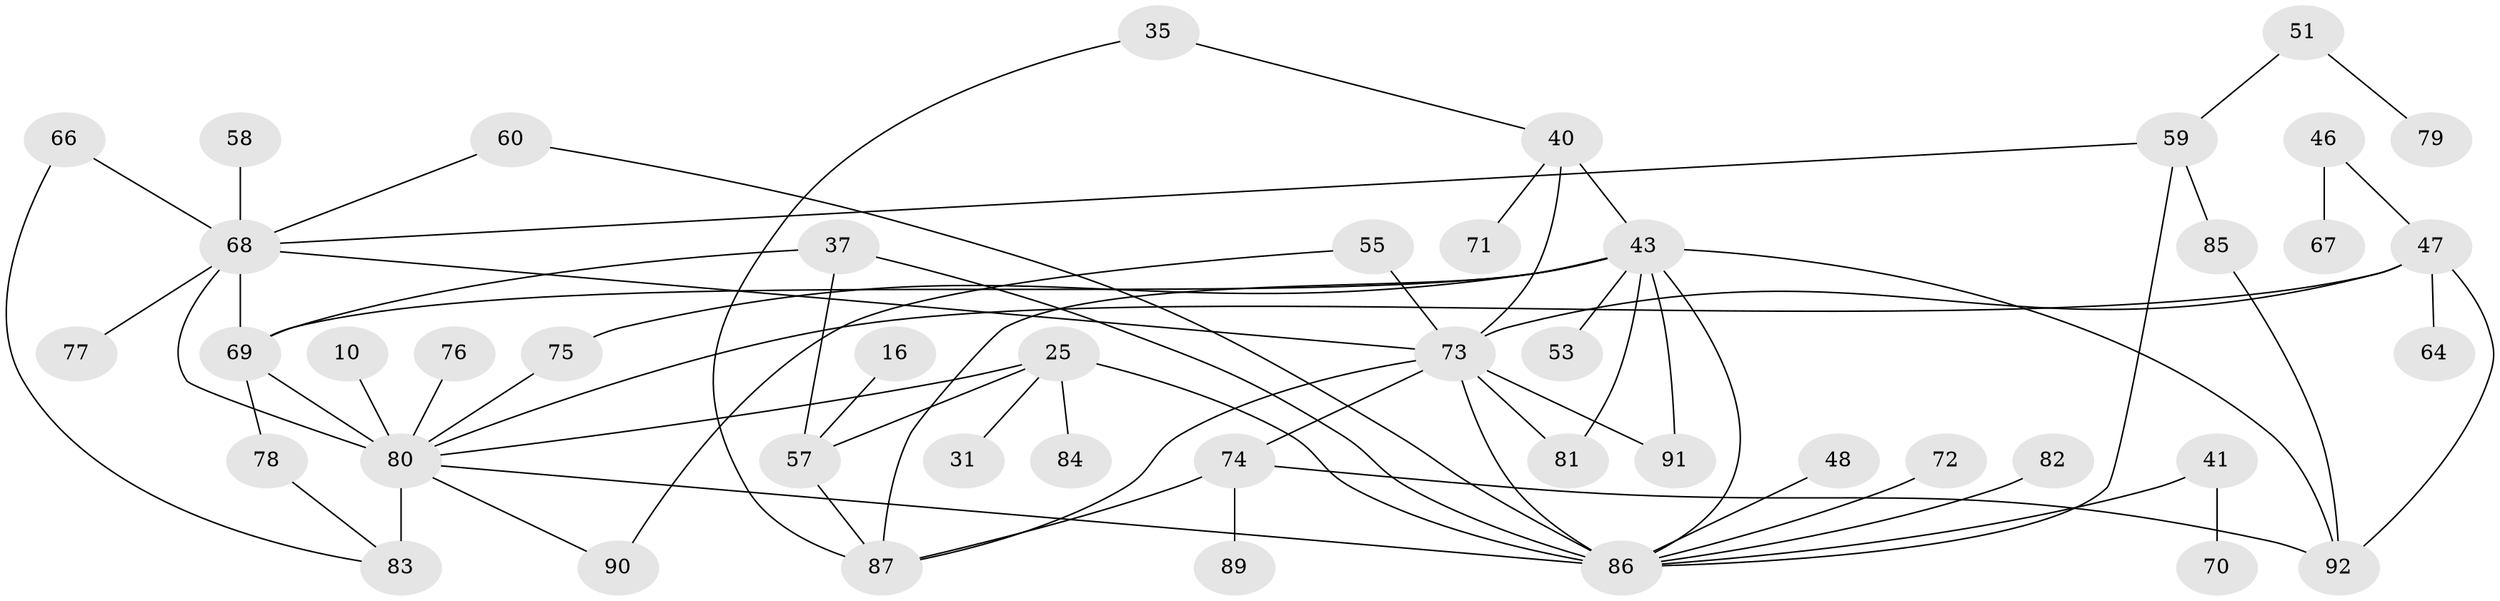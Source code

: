 // original degree distribution, {6: 0.06521739130434782, 7: 0.021739130434782608, 5: 0.06521739130434782, 4: 0.13043478260869565, 2: 0.2608695652173913, 12: 0.010869565217391304, 1: 0.2608695652173913, 8: 0.010869565217391304, 3: 0.17391304347826086}
// Generated by graph-tools (version 1.1) at 2025/41/03/09/25 04:41:42]
// undirected, 46 vertices, 68 edges
graph export_dot {
graph [start="1"]
  node [color=gray90,style=filled];
  10;
  16;
  25 [super="+19"];
  31;
  35;
  37 [super="+30"];
  40 [super="+21"];
  41;
  43 [super="+26+8"];
  46;
  47 [super="+44"];
  48;
  51;
  53;
  55;
  57 [super="+9"];
  58;
  59 [super="+18+22"];
  60;
  64;
  66 [super="+61"];
  67;
  68 [super="+4+32"];
  69 [super="+2"];
  70;
  71;
  72;
  73 [super="+56"];
  74 [super="+49"];
  75 [super="+14"];
  76;
  77;
  78;
  79;
  80 [super="+15+42"];
  81 [super="+34"];
  82;
  83 [super="+17+50"];
  84;
  85;
  86 [super="+38"];
  87 [super="+62"];
  89;
  90;
  91 [super="+63"];
  92 [super="+88"];
  10 -- 80;
  16 -- 57;
  25 -- 80 [weight=3];
  25 -- 84;
  25 -- 31;
  25 -- 57 [weight=2];
  25 -- 86;
  35 -- 87;
  35 -- 40;
  37 -- 57;
  37 -- 69;
  37 -- 86;
  40 -- 71;
  40 -- 73;
  40 -- 43 [weight=2];
  41 -- 70;
  41 -- 86;
  43 -- 86 [weight=2];
  43 -- 69 [weight=2];
  43 -- 75;
  43 -- 81;
  43 -- 53;
  43 -- 87;
  43 -- 91;
  43 -- 92;
  46 -- 67;
  46 -- 47;
  47 -- 64;
  47 -- 73 [weight=2];
  47 -- 80;
  47 -- 92;
  48 -- 86;
  51 -- 79;
  51 -- 59;
  55 -- 90;
  55 -- 73;
  57 -- 87;
  58 -- 68;
  59 -- 85;
  59 -- 68;
  59 -- 86;
  60 -- 68;
  60 -- 86;
  66 -- 83;
  66 -- 68;
  68 -- 73 [weight=2];
  68 -- 80 [weight=3];
  68 -- 69 [weight=2];
  68 -- 77;
  69 -- 78;
  69 -- 80 [weight=3];
  72 -- 86;
  73 -- 86 [weight=2];
  73 -- 74 [weight=3];
  73 -- 81;
  73 -- 87;
  73 -- 91;
  74 -- 89;
  74 -- 92;
  74 -- 87;
  75 -- 80;
  76 -- 80;
  78 -- 83;
  80 -- 90;
  80 -- 83 [weight=4];
  80 -- 86 [weight=2];
  82 -- 86;
  85 -- 92;
}
